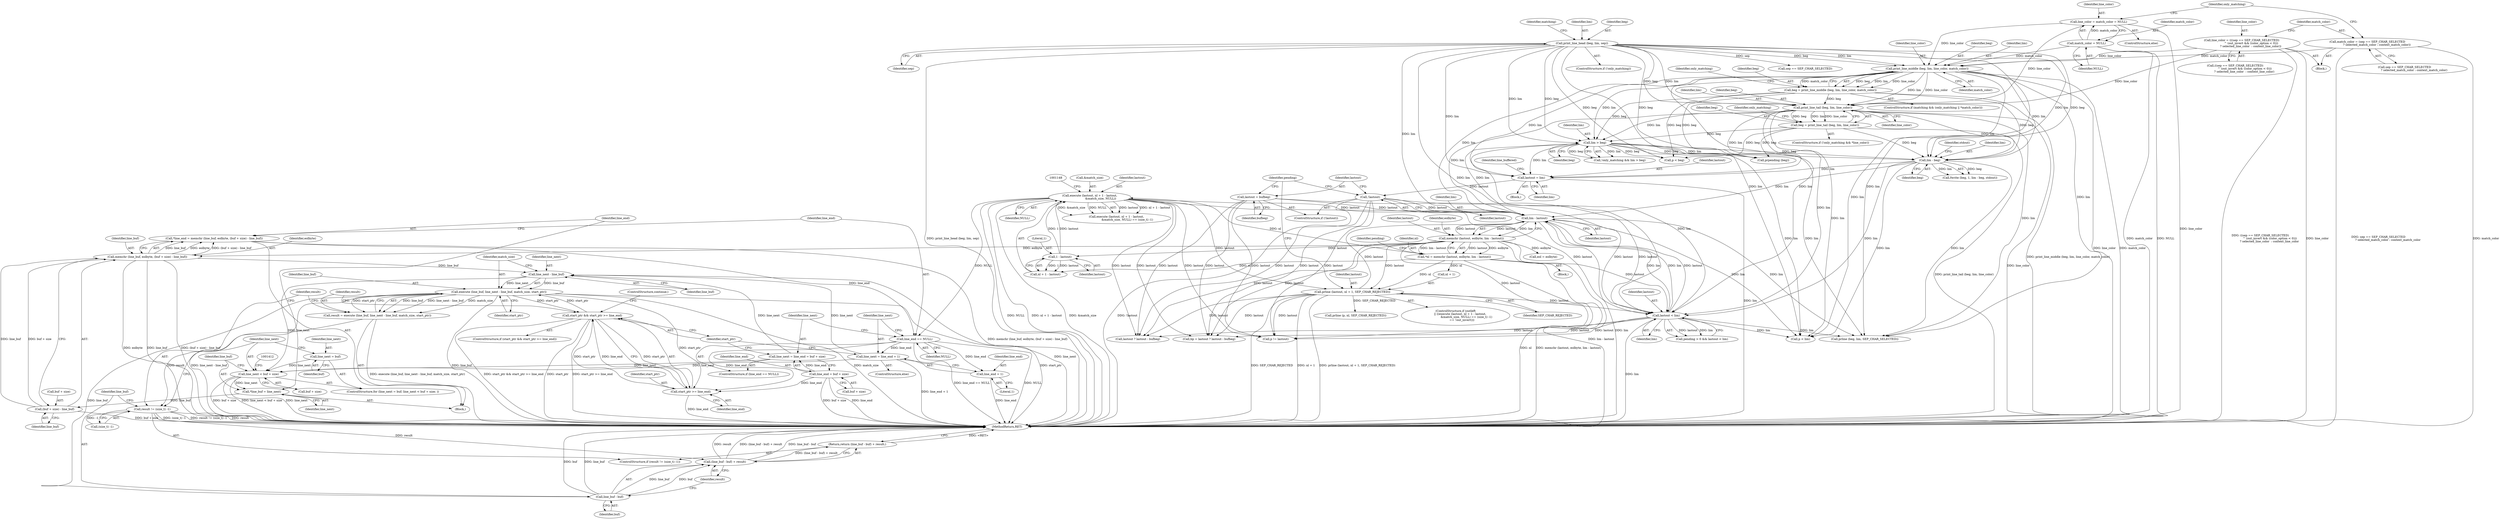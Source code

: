 digraph "0_savannah_8fcf61523644df42e1905c81bed26838e0b04f91@API" {
"1001354" [label="(Call,*line_end = memchr (line_buf, eolbyte, (buf + size) - line_buf))"];
"1001356" [label="(Call,memchr (line_buf, eolbyte, (buf + size) - line_buf))"];
"1001359" [label="(Call,(buf + size) - line_buf)"];
"1001350" [label="(Call,*line_buf = line_next)"];
"1001343" [label="(Call,line_next < buf + size)"];
"1001376" [label="(Call,line_next = line_end + 1)"];
"1001365" [label="(Call,line_end == NULL)"];
"1001354" [label="(Call,*line_end = memchr (line_buf, eolbyte, (buf + size) - line_buf))"];
"1001137" [label="(Call,execute (lastout, nl + 1 - lastout,\n                        &match_size, NULL))"];
"1001141" [label="(Call,1 - lastout)"];
"1001123" [label="(Call,memchr (lastout, eolbyte, lim - lastout))"];
"1001126" [label="(Call,lim - lastout)"];
"1001116" [label="(Call,lastout < lim)"];
"1001153" [label="(Call,prline (lastout, nl + 1, SEP_CHAR_REJECTED))"];
"1001121" [label="(Call,*nl = memchr (lastout, eolbyte, lim - lastout))"];
"1001108" [label="(Call,lastout = bufbeg)"];
"1001106" [label="(Call,!lastout)"];
"1001097" [label="(Call,lastout = lim)"];
"1001054" [label="(Call,print_line_middle (beg, lim, line_color, match_color))"];
"1000988" [label="(Call,print_line_head (beg, lim, sep))"];
"1001027" [label="(Call,line_color = match_color = NULL)"];
"1001029" [label="(Call,match_color = NULL)"];
"1001004" [label="(Call,line_color = (((sep == SEP_CHAR_SELECTED)\n                     ^ (out_invert && (color_option < 0)))\n                    ? selected_line_color  : context_line_color))"];
"1001018" [label="(Call,match_color = (sep == SEP_CHAR_SELECTED\n                     ? selected_match_color : context_match_color))"];
"1001067" [label="(Call,print_line_tail (beg, lim, line_color))"];
"1001052" [label="(Call,beg = print_line_middle (beg, lim, line_color, match_color))"];
"1001075" [label="(Call,lim > beg)"];
"1001065" [label="(Call,beg = print_line_tail (beg, lim, line_color))"];
"1001081" [label="(Call,lim - beg)"];
"1001392" [label="(Call,line_next - line_buf)"];
"1001368" [label="(Call,line_next = line_end = buf + size)"];
"1001370" [label="(Call,line_end = buf + size)"];
"1001340" [label="(Call,line_next = buf)"];
"1001390" [label="(Call,execute (line_buf, line_next - line_buf, match_size, start_ptr))"];
"1001382" [label="(Call,start_ptr && start_ptr >= line_end)"];
"1001384" [label="(Call,start_ptr >= line_end)"];
"1001388" [label="(Call,result = execute (line_buf, line_next - line_buf, match_size, start_ptr))"];
"1001398" [label="(Call,result != (size_t) -1)"];
"1001405" [label="(Call,(line_buf - buf) + result)"];
"1001404" [label="(Return,return (line_buf - buf) + result;)"];
"1001406" [label="(Call,line_buf - buf)"];
"1001378" [label="(Call,line_end + 1)"];
"1001396" [label="(Identifier,start_ptr)"];
"1001045" [label="(ControlStructure,if (matching && (only_matching || *match_color)))"];
"1001415" [label="(MethodReturn,RET)"];
"1001005" [label="(Identifier,line_color)"];
"1001078" [label="(Call,fwrite (beg, 1, lim - beg, stdout))"];
"1001394" [label="(Identifier,line_buf)"];
"1001122" [label="(Identifier,nl)"];
"1001378" [label="(Call,line_end + 1)"];
"1001105" [label="(ControlStructure,if (!lastout))"];
"1001375" [label="(ControlStructure,else)"];
"1001399" [label="(Identifier,result)"];
"1001098" [label="(Identifier,lastout)"];
"1001409" [label="(Identifier,result)"];
"1000985" [label="(ControlStructure,if (!only_matching))"];
"1001074" [label="(Identifier,only_matching)"];
"1001070" [label="(Identifier,line_color)"];
"1001369" [label="(Identifier,line_next)"];
"1001059" [label="(ControlStructure,if (!only_matching && *line_color))"];
"1001388" [label="(Call,result = execute (line_buf, line_next - line_buf, match_size, start_ptr))"];
"1001144" [label="(Call,&match_size)"];
"1001356" [label="(Call,memchr (line_buf, eolbyte, (buf + size) - line_buf))"];
"1001052" [label="(Call,beg = print_line_middle (beg, lim, line_color, match_color))"];
"1001365" [label="(Call,line_end == NULL)"];
"1001384" [label="(Call,start_ptr >= line_end)"];
"1001153" [label="(Call,prline (lastout, nl + 1, SEP_CHAR_REJECTED))"];
"1001360" [label="(Call,buf + size)"];
"1000988" [label="(Call,print_line_head (beg, lim, sep))"];
"1001169" [label="(Call,eol = eolbyte)"];
"1001146" [label="(Identifier,NULL)"];
"1001185" [label="(Call,lastout ? lastout : bufbeg)"];
"1001065" [label="(Call,beg = print_line_tail (beg, lim, line_color))"];
"1001004" [label="(Call,line_color = (((sep == SEP_CHAR_SELECTED)\n                     ^ (out_invert && (color_option < 0)))\n                    ? selected_line_color  : context_line_color))"];
"1001376" [label="(Call,line_next = line_end + 1)"];
"1001053" [label="(Identifier,beg)"];
"1001391" [label="(Identifier,line_buf)"];
"1001405" [label="(Call,(line_buf - buf) + result)"];
"1000981" [label="(Block,)"];
"1001055" [label="(Identifier,beg)"];
"1001181" [label="(Call,prpending (beg))"];
"1001379" [label="(Identifier,line_end)"];
"1001357" [label="(Identifier,line_buf)"];
"1001121" [label="(Call,*nl = memchr (lastout, eolbyte, lim - lastout))"];
"1001068" [label="(Identifier,beg)"];
"1001112" [label="(Call,pending > 0 && lastout < lim)"];
"1001141" [label="(Call,1 - lastout)"];
"1001343" [label="(Call,line_next < buf + size)"];
"1001340" [label="(Call,line_next = buf)"];
"1001348" [label="(Block,)"];
"1000993" [label="(Identifier,matching)"];
"1001099" [label="(Identifier,lim)"];
"1001398" [label="(Call,result != (size_t) -1)"];
"1001035" [label="(Identifier,only_matching)"];
"1001018" [label="(Call,match_color = (sep == SEP_CHAR_SELECTED\n                     ? selected_match_color : context_match_color))"];
"1001003" [label="(Block,)"];
"1001066" [label="(Identifier,beg)"];
"1000990" [label="(Identifier,lim)"];
"1001031" [label="(Identifier,NULL)"];
"1001380" [label="(Literal,1)"];
"1001250" [label="(Call,prline (p, nl, SEP_CHAR_REJECTED))"];
"1001397" [label="(ControlStructure,if (result != (size_t) -1))"];
"1001370" [label="(Call,line_end = buf + size)"];
"1001109" [label="(Identifier,lastout)"];
"1001069" [label="(Identifier,lim)"];
"1001142" [label="(Literal,1)"];
"1001056" [label="(Identifier,lim)"];
"1001377" [label="(Identifier,line_next)"];
"1001392" [label="(Call,line_next - line_buf)"];
"1001219" [label="(Call,p != lastout)"];
"1001029" [label="(Call,match_color = NULL)"];
"1001359" [label="(Call,(buf + size) - line_buf)"];
"1001125" [label="(Identifier,eolbyte)"];
"1001138" [label="(Identifier,lastout)"];
"1001132" [label="(ControlStructure,if (outleft\n          || ((execute (lastout, nl + 1 - lastout,\n                        &match_size, NULL) == (size_t) -1)\n              == !out_invert)))"];
"1001107" [label="(Identifier,lastout)"];
"1001097" [label="(Call,lastout = lim)"];
"1001235" [label="(Call,p < beg)"];
"1001155" [label="(Call,nl + 1)"];
"1001350" [label="(Call,*line_buf = line_next)"];
"1000989" [label="(Identifier,beg)"];
"1001116" [label="(Call,lastout < lim)"];
"1000995" [label="(Call,sep == SEP_CHAR_SELECTED)"];
"1001382" [label="(Call,start_ptr && start_ptr >= line_end)"];
"1001077" [label="(Identifier,beg)"];
"1001106" [label="(Call,!lastout)"];
"1001358" [label="(Identifier,eolbyte)"];
"1001108" [label="(Call,lastout = bufbeg)"];
"1001372" [label="(Call,buf + size)"];
"1001364" [label="(ControlStructure,if (line_end == NULL))"];
"1000991" [label="(Identifier,sep)"];
"1001030" [label="(Identifier,match_color)"];
"1001054" [label="(Call,print_line_middle (beg, lim, line_color, match_color))"];
"1001386" [label="(Identifier,line_end)"];
"1001400" [label="(Call,(size_t) -1)"];
"1001341" [label="(Identifier,line_next)"];
"1001117" [label="(Identifier,lastout)"];
"1001344" [label="(Identifier,line_next)"];
"1001128" [label="(Identifier,lastout)"];
"1001154" [label="(Identifier,lastout)"];
"1001342" [label="(Identifier,buf)"];
"1001082" [label="(Identifier,lim)"];
"1001354" [label="(Call,*line_end = memchr (line_buf, eolbyte, (buf + size) - line_buf))"];
"1001139" [label="(Call,nl + 1 - lastout)"];
"1001006" [label="(Call,((sep == SEP_CHAR_SELECTED)\n                     ^ (out_invert && (color_option < 0)))\n                    ? selected_line_color  : context_line_color)"];
"1001081" [label="(Call,lim - beg)"];
"1001067" [label="(Call,print_line_tail (beg, lim, line_color))"];
"1001390" [label="(Call,execute (line_buf, line_next - line_buf, match_size, start_ptr))"];
"1001408" [label="(Identifier,buf)"];
"1001352" [label="(Identifier,line_next)"];
"1001118" [label="(Identifier,lim)"];
"1001363" [label="(Identifier,line_buf)"];
"1001062" [label="(Identifier,only_matching)"];
"1001137" [label="(Call,execute (lastout, nl + 1 - lastout,\n                        &match_size, NULL))"];
"1001371" [label="(Identifier,line_end)"];
"1001367" [label="(Identifier,NULL)"];
"1001126" [label="(Call,lim - lastout)"];
"1001351" [label="(Identifier,line_buf)"];
"1001027" [label="(Call,line_color = match_color = NULL)"];
"1001020" [label="(Call,sep == SEP_CHAR_SELECTED\n                     ? selected_match_color : context_match_color)"];
"1001123" [label="(Call,memchr (lastout, eolbyte, lim - lastout))"];
"1001404" [label="(Return,return (line_buf - buf) + result;)"];
"1001110" [label="(Identifier,bufbeg)"];
"1001345" [label="(Call,buf + size)"];
"1001127" [label="(Identifier,lim)"];
"1001026" [label="(ControlStructure,else)"];
"1001406" [label="(Call,line_buf - buf)"];
"1001393" [label="(Identifier,line_next)"];
"1001131" [label="(Identifier,pending)"];
"1001395" [label="(Identifier,match_size)"];
"1001407" [label="(Identifier,line_buf)"];
"1001028" [label="(Identifier,line_color)"];
"1001389" [label="(Identifier,result)"];
"1001183" [label="(Call,bp = lastout ? lastout : bufbeg)"];
"1001084" [label="(Identifier,stdout)"];
"1001057" [label="(Identifier,line_color)"];
"1001387" [label="(ControlStructure,continue;)"];
"1001101" [label="(Identifier,line_buffered)"];
"1001058" [label="(Identifier,match_color)"];
"1001381" [label="(ControlStructure,if (start_ptr && start_ptr >= line_end))"];
"1001083" [label="(Identifier,beg)"];
"1001072" [label="(Call,!only_matching && lim > beg)"];
"1001355" [label="(Identifier,line_end)"];
"1001265" [label="(Call,p < lim)"];
"1001310" [label="(Call,prline (beg, lim, SEP_CHAR_SELECTED))"];
"1001124" [label="(Identifier,lastout)"];
"1001114" [label="(Identifier,pending)"];
"1001339" [label="(ControlStructure,for (line_next = buf; line_next < buf + size; ))"];
"1001019" [label="(Identifier,match_color)"];
"1001136" [label="(Call,execute (lastout, nl + 1 - lastout,\n                        &match_size, NULL) == (size_t) -1)"];
"1001368" [label="(Call,line_next = line_end = buf + size)"];
"1001383" [label="(Identifier,start_ptr)"];
"1001385" [label="(Identifier,start_ptr)"];
"1001366" [label="(Identifier,line_end)"];
"1001143" [label="(Identifier,lastout)"];
"1001158" [label="(Identifier,SEP_CHAR_REJECTED)"];
"1001119" [label="(Block,)"];
"1001075" [label="(Call,lim > beg)"];
"1001076" [label="(Identifier,lim)"];
"1001354" -> "1001348"  [label="AST: "];
"1001354" -> "1001356"  [label="CFG: "];
"1001355" -> "1001354"  [label="AST: "];
"1001356" -> "1001354"  [label="AST: "];
"1001366" -> "1001354"  [label="CFG: "];
"1001354" -> "1001415"  [label="DDG: memchr (line_buf, eolbyte, (buf + size) - line_buf)"];
"1001356" -> "1001354"  [label="DDG: line_buf"];
"1001356" -> "1001354"  [label="DDG: eolbyte"];
"1001356" -> "1001354"  [label="DDG: (buf + size) - line_buf"];
"1001354" -> "1001365"  [label="DDG: line_end"];
"1001356" -> "1001359"  [label="CFG: "];
"1001357" -> "1001356"  [label="AST: "];
"1001358" -> "1001356"  [label="AST: "];
"1001359" -> "1001356"  [label="AST: "];
"1001356" -> "1001415"  [label="DDG: line_buf"];
"1001356" -> "1001415"  [label="DDG: (buf + size) - line_buf"];
"1001356" -> "1001415"  [label="DDG: eolbyte"];
"1001359" -> "1001356"  [label="DDG: line_buf"];
"1001359" -> "1001356"  [label="DDG: buf + size"];
"1001123" -> "1001356"  [label="DDG: eolbyte"];
"1001356" -> "1001392"  [label="DDG: line_buf"];
"1001359" -> "1001363"  [label="CFG: "];
"1001360" -> "1001359"  [label="AST: "];
"1001363" -> "1001359"  [label="AST: "];
"1001359" -> "1001415"  [label="DDG: buf + size"];
"1001350" -> "1001359"  [label="DDG: line_buf"];
"1001350" -> "1001348"  [label="AST: "];
"1001350" -> "1001352"  [label="CFG: "];
"1001351" -> "1001350"  [label="AST: "];
"1001352" -> "1001350"  [label="AST: "];
"1001355" -> "1001350"  [label="CFG: "];
"1001343" -> "1001350"  [label="DDG: line_next"];
"1001343" -> "1001339"  [label="AST: "];
"1001343" -> "1001345"  [label="CFG: "];
"1001344" -> "1001343"  [label="AST: "];
"1001345" -> "1001343"  [label="AST: "];
"1001351" -> "1001343"  [label="CFG: "];
"1001412" -> "1001343"  [label="CFG: "];
"1001343" -> "1001415"  [label="DDG: line_next < buf + size"];
"1001343" -> "1001415"  [label="DDG: line_next"];
"1001343" -> "1001415"  [label="DDG: buf + size"];
"1001376" -> "1001343"  [label="DDG: line_next"];
"1001392" -> "1001343"  [label="DDG: line_next"];
"1001340" -> "1001343"  [label="DDG: line_next"];
"1001368" -> "1001343"  [label="DDG: line_next"];
"1001376" -> "1001375"  [label="AST: "];
"1001376" -> "1001378"  [label="CFG: "];
"1001377" -> "1001376"  [label="AST: "];
"1001378" -> "1001376"  [label="AST: "];
"1001383" -> "1001376"  [label="CFG: "];
"1001376" -> "1001415"  [label="DDG: line_end + 1"];
"1001365" -> "1001376"  [label="DDG: line_end"];
"1001376" -> "1001392"  [label="DDG: line_next"];
"1001365" -> "1001364"  [label="AST: "];
"1001365" -> "1001367"  [label="CFG: "];
"1001366" -> "1001365"  [label="AST: "];
"1001367" -> "1001365"  [label="AST: "];
"1001369" -> "1001365"  [label="CFG: "];
"1001377" -> "1001365"  [label="CFG: "];
"1001365" -> "1001415"  [label="DDG: line_end == NULL"];
"1001365" -> "1001415"  [label="DDG: NULL"];
"1001137" -> "1001365"  [label="DDG: NULL"];
"1001365" -> "1001378"  [label="DDG: line_end"];
"1001365" -> "1001384"  [label="DDG: line_end"];
"1001137" -> "1001136"  [label="AST: "];
"1001137" -> "1001146"  [label="CFG: "];
"1001138" -> "1001137"  [label="AST: "];
"1001139" -> "1001137"  [label="AST: "];
"1001144" -> "1001137"  [label="AST: "];
"1001146" -> "1001137"  [label="AST: "];
"1001148" -> "1001137"  [label="CFG: "];
"1001137" -> "1001415"  [label="DDG: NULL"];
"1001137" -> "1001415"  [label="DDG: nl + 1 - lastout"];
"1001137" -> "1001415"  [label="DDG: &match_size"];
"1001137" -> "1001116"  [label="DDG: lastout"];
"1001137" -> "1001126"  [label="DDG: lastout"];
"1001137" -> "1001136"  [label="DDG: lastout"];
"1001137" -> "1001136"  [label="DDG: nl + 1 - lastout"];
"1001137" -> "1001136"  [label="DDG: &match_size"];
"1001137" -> "1001136"  [label="DDG: NULL"];
"1001141" -> "1001137"  [label="DDG: lastout"];
"1001141" -> "1001137"  [label="DDG: 1"];
"1001121" -> "1001137"  [label="DDG: nl"];
"1001137" -> "1001153"  [label="DDG: lastout"];
"1001137" -> "1001183"  [label="DDG: lastout"];
"1001137" -> "1001185"  [label="DDG: lastout"];
"1001137" -> "1001219"  [label="DDG: lastout"];
"1001141" -> "1001139"  [label="AST: "];
"1001141" -> "1001143"  [label="CFG: "];
"1001142" -> "1001141"  [label="AST: "];
"1001143" -> "1001141"  [label="AST: "];
"1001139" -> "1001141"  [label="CFG: "];
"1001141" -> "1001139"  [label="DDG: 1"];
"1001141" -> "1001139"  [label="DDG: lastout"];
"1001123" -> "1001141"  [label="DDG: lastout"];
"1001123" -> "1001121"  [label="AST: "];
"1001123" -> "1001126"  [label="CFG: "];
"1001124" -> "1001123"  [label="AST: "];
"1001125" -> "1001123"  [label="AST: "];
"1001126" -> "1001123"  [label="AST: "];
"1001121" -> "1001123"  [label="CFG: "];
"1001123" -> "1001415"  [label="DDG: lim - lastout"];
"1001123" -> "1001116"  [label="DDG: lastout"];
"1001123" -> "1001121"  [label="DDG: lastout"];
"1001123" -> "1001121"  [label="DDG: eolbyte"];
"1001123" -> "1001121"  [label="DDG: lim - lastout"];
"1001126" -> "1001123"  [label="DDG: lastout"];
"1001126" -> "1001123"  [label="DDG: lim"];
"1001123" -> "1001126"  [label="DDG: lastout"];
"1001123" -> "1001153"  [label="DDG: lastout"];
"1001123" -> "1001169"  [label="DDG: eolbyte"];
"1001123" -> "1001183"  [label="DDG: lastout"];
"1001123" -> "1001185"  [label="DDG: lastout"];
"1001123" -> "1001219"  [label="DDG: lastout"];
"1001126" -> "1001128"  [label="CFG: "];
"1001127" -> "1001126"  [label="AST: "];
"1001128" -> "1001126"  [label="AST: "];
"1001126" -> "1001415"  [label="DDG: lim"];
"1001126" -> "1001116"  [label="DDG: lim"];
"1001116" -> "1001126"  [label="DDG: lim"];
"1001116" -> "1001126"  [label="DDG: lastout"];
"1001054" -> "1001126"  [label="DDG: lim"];
"1000988" -> "1001126"  [label="DDG: lim"];
"1001067" -> "1001126"  [label="DDG: lim"];
"1001075" -> "1001126"  [label="DDG: lim"];
"1001081" -> "1001126"  [label="DDG: lim"];
"1001153" -> "1001126"  [label="DDG: lastout"];
"1001108" -> "1001126"  [label="DDG: lastout"];
"1001106" -> "1001126"  [label="DDG: lastout"];
"1001126" -> "1001265"  [label="DDG: lim"];
"1001126" -> "1001310"  [label="DDG: lim"];
"1001116" -> "1001112"  [label="AST: "];
"1001116" -> "1001118"  [label="CFG: "];
"1001117" -> "1001116"  [label="AST: "];
"1001118" -> "1001116"  [label="AST: "];
"1001112" -> "1001116"  [label="CFG: "];
"1001116" -> "1001415"  [label="DDG: lim"];
"1001116" -> "1001112"  [label="DDG: lastout"];
"1001116" -> "1001112"  [label="DDG: lim"];
"1001153" -> "1001116"  [label="DDG: lastout"];
"1001108" -> "1001116"  [label="DDG: lastout"];
"1001106" -> "1001116"  [label="DDG: lastout"];
"1001054" -> "1001116"  [label="DDG: lim"];
"1000988" -> "1001116"  [label="DDG: lim"];
"1001067" -> "1001116"  [label="DDG: lim"];
"1001075" -> "1001116"  [label="DDG: lim"];
"1001081" -> "1001116"  [label="DDG: lim"];
"1001116" -> "1001183"  [label="DDG: lastout"];
"1001116" -> "1001185"  [label="DDG: lastout"];
"1001116" -> "1001219"  [label="DDG: lastout"];
"1001116" -> "1001265"  [label="DDG: lim"];
"1001116" -> "1001310"  [label="DDG: lim"];
"1001153" -> "1001132"  [label="AST: "];
"1001153" -> "1001158"  [label="CFG: "];
"1001154" -> "1001153"  [label="AST: "];
"1001155" -> "1001153"  [label="AST: "];
"1001158" -> "1001153"  [label="AST: "];
"1001114" -> "1001153"  [label="CFG: "];
"1001153" -> "1001415"  [label="DDG: nl + 1"];
"1001153" -> "1001415"  [label="DDG: prline (lastout, nl + 1, SEP_CHAR_REJECTED)"];
"1001153" -> "1001415"  [label="DDG: SEP_CHAR_REJECTED"];
"1001121" -> "1001153"  [label="DDG: nl"];
"1001153" -> "1001183"  [label="DDG: lastout"];
"1001153" -> "1001185"  [label="DDG: lastout"];
"1001153" -> "1001219"  [label="DDG: lastout"];
"1001153" -> "1001250"  [label="DDG: SEP_CHAR_REJECTED"];
"1001121" -> "1001119"  [label="AST: "];
"1001122" -> "1001121"  [label="AST: "];
"1001131" -> "1001121"  [label="CFG: "];
"1001121" -> "1001415"  [label="DDG: memchr (lastout, eolbyte, lim - lastout)"];
"1001121" -> "1001415"  [label="DDG: nl"];
"1001121" -> "1001139"  [label="DDG: nl"];
"1001121" -> "1001155"  [label="DDG: nl"];
"1001108" -> "1001105"  [label="AST: "];
"1001108" -> "1001110"  [label="CFG: "];
"1001109" -> "1001108"  [label="AST: "];
"1001110" -> "1001108"  [label="AST: "];
"1001114" -> "1001108"  [label="CFG: "];
"1001108" -> "1001183"  [label="DDG: lastout"];
"1001108" -> "1001185"  [label="DDG: lastout"];
"1001108" -> "1001219"  [label="DDG: lastout"];
"1001106" -> "1001105"  [label="AST: "];
"1001106" -> "1001107"  [label="CFG: "];
"1001107" -> "1001106"  [label="AST: "];
"1001109" -> "1001106"  [label="CFG: "];
"1001114" -> "1001106"  [label="CFG: "];
"1001106" -> "1001415"  [label="DDG: !lastout"];
"1001097" -> "1001106"  [label="DDG: lastout"];
"1001106" -> "1001183"  [label="DDG: lastout"];
"1001106" -> "1001185"  [label="DDG: lastout"];
"1001106" -> "1001219"  [label="DDG: lastout"];
"1001097" -> "1000981"  [label="AST: "];
"1001097" -> "1001099"  [label="CFG: "];
"1001098" -> "1001097"  [label="AST: "];
"1001099" -> "1001097"  [label="AST: "];
"1001101" -> "1001097"  [label="CFG: "];
"1001097" -> "1001415"  [label="DDG: lim"];
"1001054" -> "1001097"  [label="DDG: lim"];
"1000988" -> "1001097"  [label="DDG: lim"];
"1001067" -> "1001097"  [label="DDG: lim"];
"1001075" -> "1001097"  [label="DDG: lim"];
"1001081" -> "1001097"  [label="DDG: lim"];
"1001054" -> "1001052"  [label="AST: "];
"1001054" -> "1001058"  [label="CFG: "];
"1001055" -> "1001054"  [label="AST: "];
"1001056" -> "1001054"  [label="AST: "];
"1001057" -> "1001054"  [label="AST: "];
"1001058" -> "1001054"  [label="AST: "];
"1001052" -> "1001054"  [label="CFG: "];
"1001054" -> "1001415"  [label="DDG: line_color"];
"1001054" -> "1001415"  [label="DDG: match_color"];
"1001054" -> "1001052"  [label="DDG: beg"];
"1001054" -> "1001052"  [label="DDG: lim"];
"1001054" -> "1001052"  [label="DDG: line_color"];
"1001054" -> "1001052"  [label="DDG: match_color"];
"1000988" -> "1001054"  [label="DDG: beg"];
"1000988" -> "1001054"  [label="DDG: lim"];
"1001027" -> "1001054"  [label="DDG: line_color"];
"1001004" -> "1001054"  [label="DDG: line_color"];
"1001018" -> "1001054"  [label="DDG: match_color"];
"1001029" -> "1001054"  [label="DDG: match_color"];
"1001054" -> "1001067"  [label="DDG: lim"];
"1001054" -> "1001067"  [label="DDG: line_color"];
"1001054" -> "1001075"  [label="DDG: lim"];
"1001054" -> "1001081"  [label="DDG: lim"];
"1001054" -> "1001265"  [label="DDG: lim"];
"1001054" -> "1001310"  [label="DDG: lim"];
"1000988" -> "1000985"  [label="AST: "];
"1000988" -> "1000991"  [label="CFG: "];
"1000989" -> "1000988"  [label="AST: "];
"1000990" -> "1000988"  [label="AST: "];
"1000991" -> "1000988"  [label="AST: "];
"1000993" -> "1000988"  [label="CFG: "];
"1000988" -> "1001415"  [label="DDG: print_line_head (beg, lim, sep)"];
"1000988" -> "1000995"  [label="DDG: sep"];
"1000988" -> "1001067"  [label="DDG: beg"];
"1000988" -> "1001067"  [label="DDG: lim"];
"1000988" -> "1001075"  [label="DDG: lim"];
"1000988" -> "1001075"  [label="DDG: beg"];
"1000988" -> "1001081"  [label="DDG: lim"];
"1000988" -> "1001081"  [label="DDG: beg"];
"1000988" -> "1001181"  [label="DDG: beg"];
"1000988" -> "1001235"  [label="DDG: beg"];
"1000988" -> "1001265"  [label="DDG: lim"];
"1000988" -> "1001310"  [label="DDG: lim"];
"1001027" -> "1001026"  [label="AST: "];
"1001027" -> "1001029"  [label="CFG: "];
"1001028" -> "1001027"  [label="AST: "];
"1001029" -> "1001027"  [label="AST: "];
"1001035" -> "1001027"  [label="CFG: "];
"1001027" -> "1001415"  [label="DDG: line_color"];
"1001029" -> "1001027"  [label="DDG: match_color"];
"1001027" -> "1001067"  [label="DDG: line_color"];
"1001029" -> "1001031"  [label="CFG: "];
"1001030" -> "1001029"  [label="AST: "];
"1001031" -> "1001029"  [label="AST: "];
"1001029" -> "1001415"  [label="DDG: match_color"];
"1001029" -> "1001415"  [label="DDG: NULL"];
"1001004" -> "1001003"  [label="AST: "];
"1001004" -> "1001006"  [label="CFG: "];
"1001005" -> "1001004"  [label="AST: "];
"1001006" -> "1001004"  [label="AST: "];
"1001019" -> "1001004"  [label="CFG: "];
"1001004" -> "1001415"  [label="DDG: line_color"];
"1001004" -> "1001415"  [label="DDG: ((sep == SEP_CHAR_SELECTED)\n                     ^ (out_invert && (color_option < 0)))\n                    ? selected_line_color  : context_line_color"];
"1001004" -> "1001067"  [label="DDG: line_color"];
"1001018" -> "1001003"  [label="AST: "];
"1001018" -> "1001020"  [label="CFG: "];
"1001019" -> "1001018"  [label="AST: "];
"1001020" -> "1001018"  [label="AST: "];
"1001035" -> "1001018"  [label="CFG: "];
"1001018" -> "1001415"  [label="DDG: match_color"];
"1001018" -> "1001415"  [label="DDG: sep == SEP_CHAR_SELECTED\n                     ? selected_match_color : context_match_color"];
"1001067" -> "1001065"  [label="AST: "];
"1001067" -> "1001070"  [label="CFG: "];
"1001068" -> "1001067"  [label="AST: "];
"1001069" -> "1001067"  [label="AST: "];
"1001070" -> "1001067"  [label="AST: "];
"1001065" -> "1001067"  [label="CFG: "];
"1001067" -> "1001415"  [label="DDG: line_color"];
"1001067" -> "1001065"  [label="DDG: beg"];
"1001067" -> "1001065"  [label="DDG: lim"];
"1001067" -> "1001065"  [label="DDG: line_color"];
"1001052" -> "1001067"  [label="DDG: beg"];
"1001067" -> "1001075"  [label="DDG: lim"];
"1001067" -> "1001081"  [label="DDG: lim"];
"1001067" -> "1001265"  [label="DDG: lim"];
"1001067" -> "1001310"  [label="DDG: lim"];
"1001052" -> "1001045"  [label="AST: "];
"1001053" -> "1001052"  [label="AST: "];
"1001062" -> "1001052"  [label="CFG: "];
"1001052" -> "1001415"  [label="DDG: print_line_middle (beg, lim, line_color, match_color)"];
"1001052" -> "1001075"  [label="DDG: beg"];
"1001052" -> "1001081"  [label="DDG: beg"];
"1001052" -> "1001181"  [label="DDG: beg"];
"1001052" -> "1001235"  [label="DDG: beg"];
"1001075" -> "1001072"  [label="AST: "];
"1001075" -> "1001077"  [label="CFG: "];
"1001076" -> "1001075"  [label="AST: "];
"1001077" -> "1001075"  [label="AST: "];
"1001072" -> "1001075"  [label="CFG: "];
"1001075" -> "1001072"  [label="DDG: lim"];
"1001075" -> "1001072"  [label="DDG: beg"];
"1001065" -> "1001075"  [label="DDG: beg"];
"1001075" -> "1001081"  [label="DDG: lim"];
"1001075" -> "1001081"  [label="DDG: beg"];
"1001075" -> "1001181"  [label="DDG: beg"];
"1001075" -> "1001235"  [label="DDG: beg"];
"1001075" -> "1001265"  [label="DDG: lim"];
"1001075" -> "1001310"  [label="DDG: lim"];
"1001065" -> "1001059"  [label="AST: "];
"1001066" -> "1001065"  [label="AST: "];
"1001074" -> "1001065"  [label="CFG: "];
"1001065" -> "1001415"  [label="DDG: print_line_tail (beg, lim, line_color)"];
"1001065" -> "1001081"  [label="DDG: beg"];
"1001065" -> "1001181"  [label="DDG: beg"];
"1001065" -> "1001235"  [label="DDG: beg"];
"1001081" -> "1001078"  [label="AST: "];
"1001081" -> "1001083"  [label="CFG: "];
"1001082" -> "1001081"  [label="AST: "];
"1001083" -> "1001081"  [label="AST: "];
"1001084" -> "1001081"  [label="CFG: "];
"1001081" -> "1001078"  [label="DDG: beg"];
"1001081" -> "1001078"  [label="DDG: lim"];
"1001081" -> "1001265"  [label="DDG: lim"];
"1001081" -> "1001310"  [label="DDG: lim"];
"1001392" -> "1001390"  [label="AST: "];
"1001392" -> "1001394"  [label="CFG: "];
"1001393" -> "1001392"  [label="AST: "];
"1001394" -> "1001392"  [label="AST: "];
"1001395" -> "1001392"  [label="CFG: "];
"1001392" -> "1001415"  [label="DDG: line_next"];
"1001392" -> "1001390"  [label="DDG: line_buf"];
"1001392" -> "1001390"  [label="DDG: line_next"];
"1001368" -> "1001392"  [label="DDG: line_next"];
"1001368" -> "1001364"  [label="AST: "];
"1001368" -> "1001370"  [label="CFG: "];
"1001369" -> "1001368"  [label="AST: "];
"1001370" -> "1001368"  [label="AST: "];
"1001383" -> "1001368"  [label="CFG: "];
"1001370" -> "1001368"  [label="DDG: line_end"];
"1001370" -> "1001372"  [label="CFG: "];
"1001371" -> "1001370"  [label="AST: "];
"1001372" -> "1001370"  [label="AST: "];
"1001370" -> "1001415"  [label="DDG: line_end"];
"1001370" -> "1001415"  [label="DDG: buf + size"];
"1001370" -> "1001384"  [label="DDG: line_end"];
"1001340" -> "1001339"  [label="AST: "];
"1001340" -> "1001342"  [label="CFG: "];
"1001341" -> "1001340"  [label="AST: "];
"1001342" -> "1001340"  [label="AST: "];
"1001344" -> "1001340"  [label="CFG: "];
"1001390" -> "1001388"  [label="AST: "];
"1001390" -> "1001396"  [label="CFG: "];
"1001391" -> "1001390"  [label="AST: "];
"1001395" -> "1001390"  [label="AST: "];
"1001396" -> "1001390"  [label="AST: "];
"1001388" -> "1001390"  [label="CFG: "];
"1001390" -> "1001415"  [label="DDG: line_next - line_buf"];
"1001390" -> "1001415"  [label="DDG: line_buf"];
"1001390" -> "1001415"  [label="DDG: match_size"];
"1001390" -> "1001415"  [label="DDG: start_ptr"];
"1001390" -> "1001382"  [label="DDG: start_ptr"];
"1001390" -> "1001384"  [label="DDG: start_ptr"];
"1001390" -> "1001388"  [label="DDG: line_buf"];
"1001390" -> "1001388"  [label="DDG: line_next - line_buf"];
"1001390" -> "1001388"  [label="DDG: match_size"];
"1001390" -> "1001388"  [label="DDG: start_ptr"];
"1001382" -> "1001390"  [label="DDG: start_ptr"];
"1001390" -> "1001406"  [label="DDG: line_buf"];
"1001382" -> "1001381"  [label="AST: "];
"1001382" -> "1001383"  [label="CFG: "];
"1001382" -> "1001384"  [label="CFG: "];
"1001383" -> "1001382"  [label="AST: "];
"1001384" -> "1001382"  [label="AST: "];
"1001387" -> "1001382"  [label="CFG: "];
"1001389" -> "1001382"  [label="CFG: "];
"1001382" -> "1001415"  [label="DDG: start_ptr"];
"1001382" -> "1001415"  [label="DDG: start_ptr >= line_end"];
"1001382" -> "1001415"  [label="DDG: start_ptr && start_ptr >= line_end"];
"1001384" -> "1001382"  [label="DDG: start_ptr"];
"1001384" -> "1001382"  [label="DDG: line_end"];
"1001382" -> "1001384"  [label="DDG: start_ptr"];
"1001384" -> "1001386"  [label="CFG: "];
"1001385" -> "1001384"  [label="AST: "];
"1001386" -> "1001384"  [label="AST: "];
"1001384" -> "1001415"  [label="DDG: line_end"];
"1001388" -> "1001348"  [label="AST: "];
"1001389" -> "1001388"  [label="AST: "];
"1001399" -> "1001388"  [label="CFG: "];
"1001388" -> "1001415"  [label="DDG: execute (line_buf, line_next - line_buf, match_size, start_ptr)"];
"1001388" -> "1001398"  [label="DDG: result"];
"1001398" -> "1001397"  [label="AST: "];
"1001398" -> "1001400"  [label="CFG: "];
"1001399" -> "1001398"  [label="AST: "];
"1001400" -> "1001398"  [label="AST: "];
"1001344" -> "1001398"  [label="CFG: "];
"1001407" -> "1001398"  [label="CFG: "];
"1001398" -> "1001415"  [label="DDG: (size_t) -1"];
"1001398" -> "1001415"  [label="DDG: result != (size_t) -1"];
"1001398" -> "1001415"  [label="DDG: result"];
"1001400" -> "1001398"  [label="DDG: -1"];
"1001398" -> "1001405"  [label="DDG: result"];
"1001405" -> "1001404"  [label="AST: "];
"1001405" -> "1001409"  [label="CFG: "];
"1001406" -> "1001405"  [label="AST: "];
"1001409" -> "1001405"  [label="AST: "];
"1001404" -> "1001405"  [label="CFG: "];
"1001405" -> "1001415"  [label="DDG: (line_buf - buf) + result"];
"1001405" -> "1001415"  [label="DDG: line_buf - buf"];
"1001405" -> "1001415"  [label="DDG: result"];
"1001405" -> "1001404"  [label="DDG: (line_buf - buf) + result"];
"1001406" -> "1001405"  [label="DDG: line_buf"];
"1001406" -> "1001405"  [label="DDG: buf"];
"1001404" -> "1001397"  [label="AST: "];
"1001415" -> "1001404"  [label="CFG: "];
"1001404" -> "1001415"  [label="DDG: <RET>"];
"1001406" -> "1001408"  [label="CFG: "];
"1001407" -> "1001406"  [label="AST: "];
"1001408" -> "1001406"  [label="AST: "];
"1001409" -> "1001406"  [label="CFG: "];
"1001406" -> "1001415"  [label="DDG: buf"];
"1001406" -> "1001415"  [label="DDG: line_buf"];
"1001378" -> "1001380"  [label="CFG: "];
"1001379" -> "1001378"  [label="AST: "];
"1001380" -> "1001378"  [label="AST: "];
"1001378" -> "1001415"  [label="DDG: line_end"];
}
